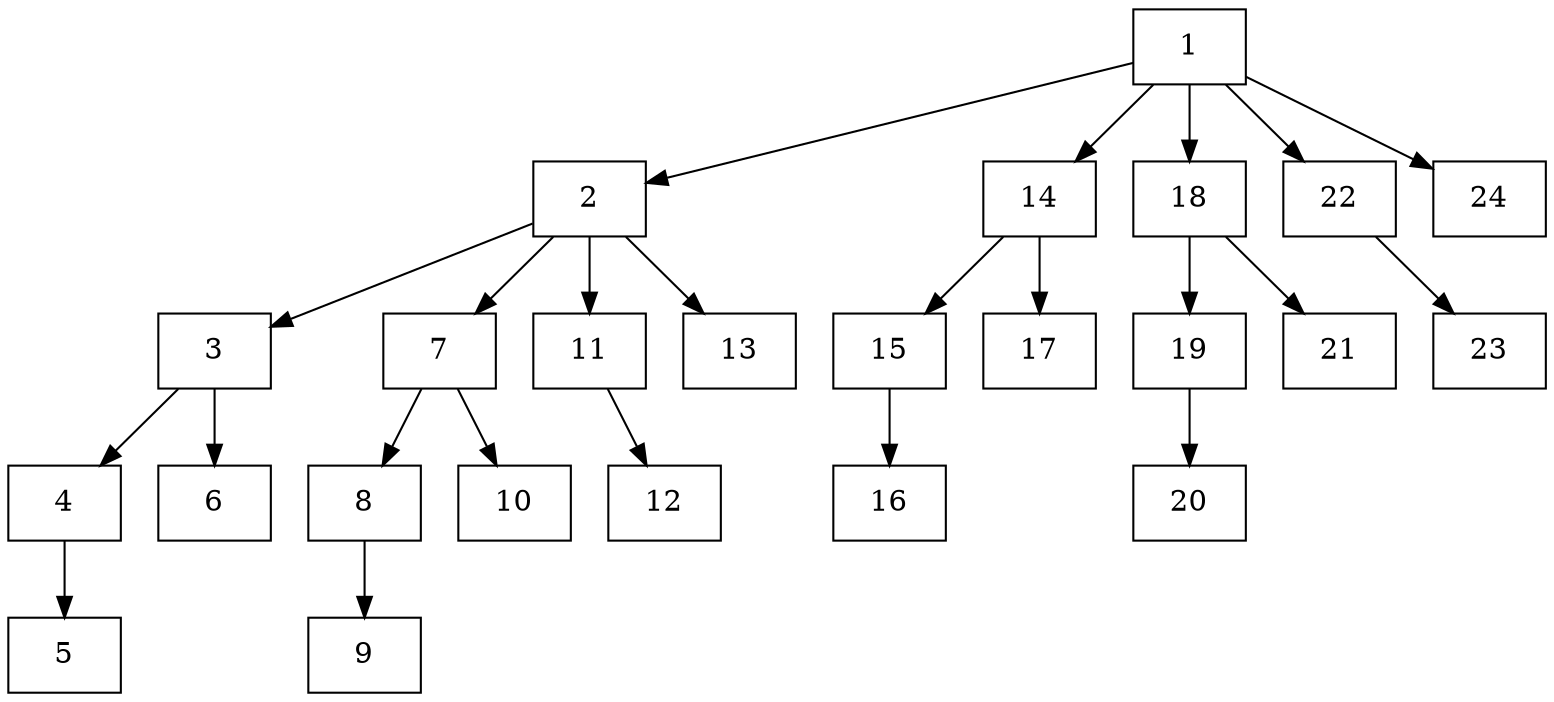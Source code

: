 digraph G {
    node[shape=record]
  "1";
  "2";
  "3";
  "4";
  "5";
  "6";
  "7";
  "8";
  "9";
  "10";
  "11";
  "12";
  "13";
  "14";
  "15";
  "16";
  "17";
  "18";
  "19";
  "20";
  "21";
  "22";
  "23";
  "24"[];
  "1" -> "2";
  "2" -> "3";
  "3" -> "4";
  "4" -> "5";
  "3" -> "6";
  "2" -> "7";
  "7" -> "8";
  "8" -> "9";
  "7" -> "10";
  "2" -> "11";
  "11" -> "12";
  "2" -> "13";
  "1" -> "14";
  "14" -> "15";
  "15" -> "16";
  "14" -> "17";
  "1" -> "18";
  "18" -> "19";
  "19" -> "20";
  "18" -> "21";
  "1" -> "22";
  "22" -> "23";
  "1" -> "24";
}

